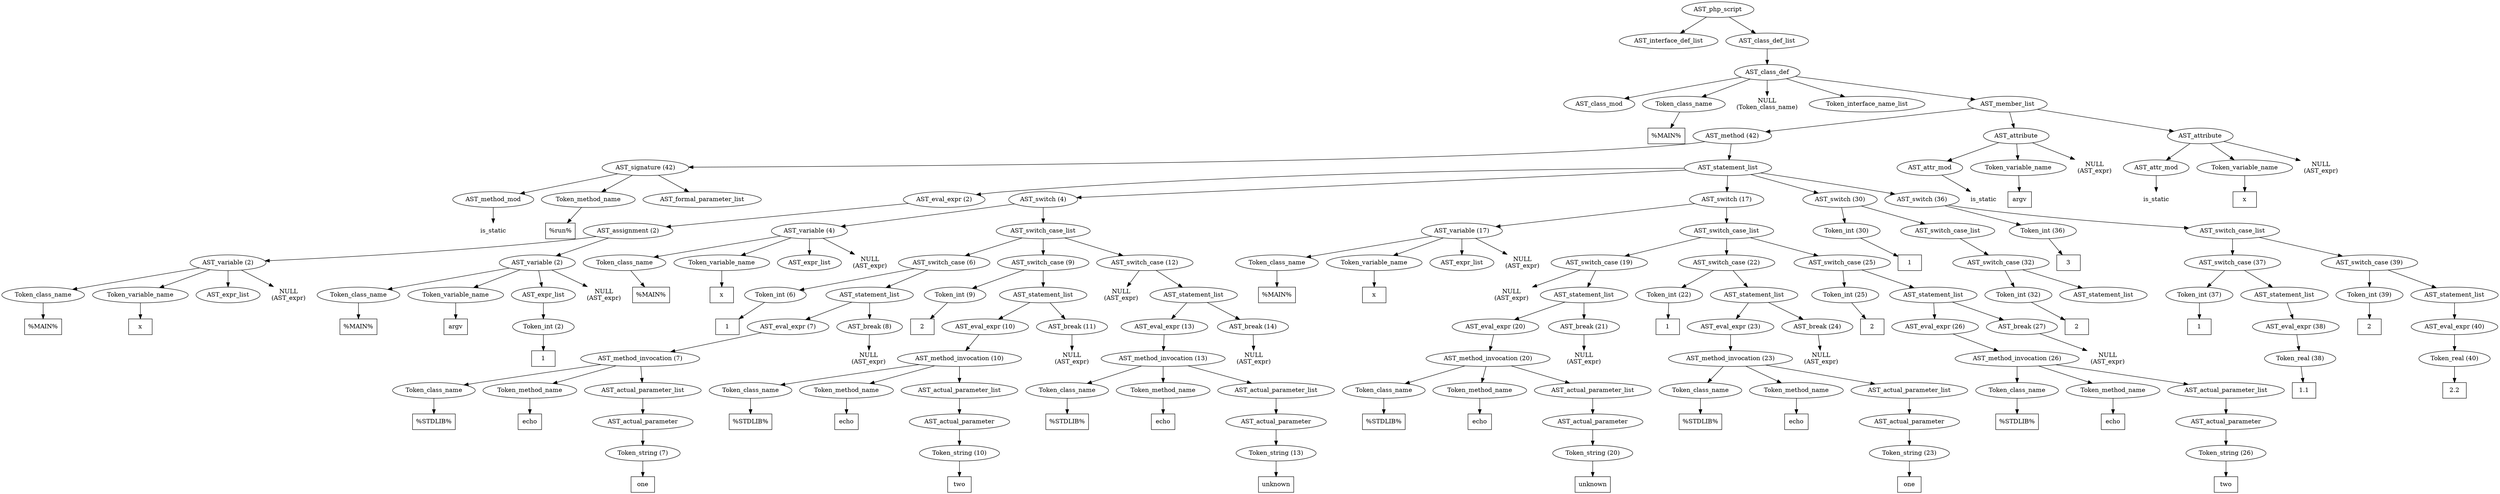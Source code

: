 /*
 * AST in dot format generated by phc -- the PHP compiler
 */

digraph AST {
node_0 [label="AST_php_script"];
node_1 [label="AST_interface_def_list"];
node_2 [label="AST_class_def_list"];
node_3 [label="AST_class_def"];
node_4 [label="AST_class_mod"];
node_5 [label="Token_class_name"];
node_6 [label="%MAIN%", shape=box]
node_5 -> node_6;
node_7 [label="NULL\n(Token_class_name)", shape=plaintext]
node_8 [label="Token_interface_name_list"];
node_9 [label="AST_member_list"];
node_10 [label="AST_method (42)"];
node_11 [label="AST_signature (42)"];
node_12 [label="AST_method_mod"];
node_13 [label="is_static", shape=plaintext]
node_12 -> node_13;
node_14 [label="Token_method_name"];
node_15 [label="%run%", shape=box]
node_14 -> node_15;
node_16 [label="AST_formal_parameter_list"];
node_11 -> node_16;
node_11 -> node_14;
node_11 -> node_12;
node_17 [label="AST_statement_list"];
node_18 [label="AST_eval_expr (2)"];
node_19 [label="AST_assignment (2)"];
node_20 [label="AST_variable (2)"];
node_21 [label="Token_class_name"];
node_22 [label="%MAIN%", shape=box]
node_21 -> node_22;
node_23 [label="Token_variable_name"];
node_24 [label="x", shape=box]
node_23 -> node_24;
node_25 [label="AST_expr_list"];
node_26 [label="NULL\n(AST_expr)", shape=plaintext]
node_20 -> node_26;
node_20 -> node_25;
node_20 -> node_23;
node_20 -> node_21;
node_27 [label="AST_variable (2)"];
node_28 [label="Token_class_name"];
node_29 [label="%MAIN%", shape=box]
node_28 -> node_29;
node_30 [label="Token_variable_name"];
node_31 [label="argv", shape=box]
node_30 -> node_31;
node_32 [label="AST_expr_list"];
node_33 [label="Token_int (2)"];
node_34 [label="1", shape=box]
node_33 -> node_34;
node_32 -> node_33;
node_35 [label="NULL\n(AST_expr)", shape=plaintext]
node_27 -> node_35;
node_27 -> node_32;
node_27 -> node_30;
node_27 -> node_28;
node_19 -> node_27;
node_19 -> node_20;
node_18 -> node_19;
node_36 [label="AST_switch (4)"];
node_37 [label="AST_variable (4)"];
node_38 [label="Token_class_name"];
node_39 [label="%MAIN%", shape=box]
node_38 -> node_39;
node_40 [label="Token_variable_name"];
node_41 [label="x", shape=box]
node_40 -> node_41;
node_42 [label="AST_expr_list"];
node_43 [label="NULL\n(AST_expr)", shape=plaintext]
node_37 -> node_43;
node_37 -> node_42;
node_37 -> node_40;
node_37 -> node_38;
node_44 [label="AST_switch_case_list"];
node_45 [label="AST_switch_case (6)"];
node_46 [label="Token_int (6)"];
node_47 [label="1", shape=box]
node_46 -> node_47;
node_48 [label="AST_statement_list"];
node_49 [label="AST_eval_expr (7)"];
node_50 [label="AST_method_invocation (7)"];
node_51 [label="Token_class_name"];
node_52 [label="%STDLIB%", shape=box]
node_51 -> node_52;
node_53 [label="Token_method_name"];
node_54 [label="echo", shape=box]
node_53 -> node_54;
node_55 [label="AST_actual_parameter_list"];
node_56 [label="AST_actual_parameter"];
node_57 [label="Token_string (7)"];
node_58 [label="one", shape=box]
node_57 -> node_58;
node_56 -> node_57;
node_55 -> node_56;
node_50 -> node_55;
node_50 -> node_53;
node_50 -> node_51;
node_49 -> node_50;
node_59 [label="AST_break (8)"];
node_60 [label="NULL\n(AST_expr)", shape=plaintext]
node_59 -> node_60;
node_48 -> node_59;
node_48 -> node_49;
node_45 -> node_48;
node_45 -> node_46;
node_61 [label="AST_switch_case (9)"];
node_62 [label="Token_int (9)"];
node_63 [label="2", shape=box]
node_62 -> node_63;
node_64 [label="AST_statement_list"];
node_65 [label="AST_eval_expr (10)"];
node_66 [label="AST_method_invocation (10)"];
node_67 [label="Token_class_name"];
node_68 [label="%STDLIB%", shape=box]
node_67 -> node_68;
node_69 [label="Token_method_name"];
node_70 [label="echo", shape=box]
node_69 -> node_70;
node_71 [label="AST_actual_parameter_list"];
node_72 [label="AST_actual_parameter"];
node_73 [label="Token_string (10)"];
node_74 [label="two", shape=box]
node_73 -> node_74;
node_72 -> node_73;
node_71 -> node_72;
node_66 -> node_71;
node_66 -> node_69;
node_66 -> node_67;
node_65 -> node_66;
node_75 [label="AST_break (11)"];
node_76 [label="NULL\n(AST_expr)", shape=plaintext]
node_75 -> node_76;
node_64 -> node_75;
node_64 -> node_65;
node_61 -> node_64;
node_61 -> node_62;
node_77 [label="AST_switch_case (12)"];
node_78 [label="NULL\n(AST_expr)", shape=plaintext]
node_79 [label="AST_statement_list"];
node_80 [label="AST_eval_expr (13)"];
node_81 [label="AST_method_invocation (13)"];
node_82 [label="Token_class_name"];
node_83 [label="%STDLIB%", shape=box]
node_82 -> node_83;
node_84 [label="Token_method_name"];
node_85 [label="echo", shape=box]
node_84 -> node_85;
node_86 [label="AST_actual_parameter_list"];
node_87 [label="AST_actual_parameter"];
node_88 [label="Token_string (13)"];
node_89 [label="unknown", shape=box]
node_88 -> node_89;
node_87 -> node_88;
node_86 -> node_87;
node_81 -> node_86;
node_81 -> node_84;
node_81 -> node_82;
node_80 -> node_81;
node_90 [label="AST_break (14)"];
node_91 [label="NULL\n(AST_expr)", shape=plaintext]
node_90 -> node_91;
node_79 -> node_90;
node_79 -> node_80;
node_77 -> node_79;
node_77 -> node_78;
node_44 -> node_77;
node_44 -> node_61;
node_44 -> node_45;
node_36 -> node_44;
node_36 -> node_37;
node_92 [label="AST_switch (17)"];
node_93 [label="AST_variable (17)"];
node_94 [label="Token_class_name"];
node_95 [label="%MAIN%", shape=box]
node_94 -> node_95;
node_96 [label="Token_variable_name"];
node_97 [label="x", shape=box]
node_96 -> node_97;
node_98 [label="AST_expr_list"];
node_99 [label="NULL\n(AST_expr)", shape=plaintext]
node_93 -> node_99;
node_93 -> node_98;
node_93 -> node_96;
node_93 -> node_94;
node_100 [label="AST_switch_case_list"];
node_101 [label="AST_switch_case (19)"];
node_102 [label="NULL\n(AST_expr)", shape=plaintext]
node_103 [label="AST_statement_list"];
node_104 [label="AST_eval_expr (20)"];
node_105 [label="AST_method_invocation (20)"];
node_106 [label="Token_class_name"];
node_107 [label="%STDLIB%", shape=box]
node_106 -> node_107;
node_108 [label="Token_method_name"];
node_109 [label="echo", shape=box]
node_108 -> node_109;
node_110 [label="AST_actual_parameter_list"];
node_111 [label="AST_actual_parameter"];
node_112 [label="Token_string (20)"];
node_113 [label="unknown", shape=box]
node_112 -> node_113;
node_111 -> node_112;
node_110 -> node_111;
node_105 -> node_110;
node_105 -> node_108;
node_105 -> node_106;
node_104 -> node_105;
node_114 [label="AST_break (21)"];
node_115 [label="NULL\n(AST_expr)", shape=plaintext]
node_114 -> node_115;
node_103 -> node_114;
node_103 -> node_104;
node_101 -> node_103;
node_101 -> node_102;
node_116 [label="AST_switch_case (22)"];
node_117 [label="Token_int (22)"];
node_118 [label="1", shape=box]
node_117 -> node_118;
node_119 [label="AST_statement_list"];
node_120 [label="AST_eval_expr (23)"];
node_121 [label="AST_method_invocation (23)"];
node_122 [label="Token_class_name"];
node_123 [label="%STDLIB%", shape=box]
node_122 -> node_123;
node_124 [label="Token_method_name"];
node_125 [label="echo", shape=box]
node_124 -> node_125;
node_126 [label="AST_actual_parameter_list"];
node_127 [label="AST_actual_parameter"];
node_128 [label="Token_string (23)"];
node_129 [label="one", shape=box]
node_128 -> node_129;
node_127 -> node_128;
node_126 -> node_127;
node_121 -> node_126;
node_121 -> node_124;
node_121 -> node_122;
node_120 -> node_121;
node_130 [label="AST_break (24)"];
node_131 [label="NULL\n(AST_expr)", shape=plaintext]
node_130 -> node_131;
node_119 -> node_130;
node_119 -> node_120;
node_116 -> node_119;
node_116 -> node_117;
node_132 [label="AST_switch_case (25)"];
node_133 [label="Token_int (25)"];
node_134 [label="2", shape=box]
node_133 -> node_134;
node_135 [label="AST_statement_list"];
node_136 [label="AST_eval_expr (26)"];
node_137 [label="AST_method_invocation (26)"];
node_138 [label="Token_class_name"];
node_139 [label="%STDLIB%", shape=box]
node_138 -> node_139;
node_140 [label="Token_method_name"];
node_141 [label="echo", shape=box]
node_140 -> node_141;
node_142 [label="AST_actual_parameter_list"];
node_143 [label="AST_actual_parameter"];
node_144 [label="Token_string (26)"];
node_145 [label="two", shape=box]
node_144 -> node_145;
node_143 -> node_144;
node_142 -> node_143;
node_137 -> node_142;
node_137 -> node_140;
node_137 -> node_138;
node_136 -> node_137;
node_146 [label="AST_break (27)"];
node_147 [label="NULL\n(AST_expr)", shape=plaintext]
node_146 -> node_147;
node_135 -> node_146;
node_135 -> node_136;
node_132 -> node_135;
node_132 -> node_133;
node_100 -> node_132;
node_100 -> node_116;
node_100 -> node_101;
node_92 -> node_100;
node_92 -> node_93;
node_148 [label="AST_switch (30)"];
node_149 [label="Token_int (30)"];
node_150 [label="1", shape=box]
node_149 -> node_150;
node_151 [label="AST_switch_case_list"];
node_152 [label="AST_switch_case (32)"];
node_153 [label="Token_int (32)"];
node_154 [label="2", shape=box]
node_153 -> node_154;
node_155 [label="AST_statement_list"];
node_152 -> node_155;
node_152 -> node_153;
node_151 -> node_152;
node_148 -> node_151;
node_148 -> node_149;
node_156 [label="AST_switch (36)"];
node_157 [label="Token_int (36)"];
node_158 [label="3", shape=box]
node_157 -> node_158;
node_159 [label="AST_switch_case_list"];
node_160 [label="AST_switch_case (37)"];
node_161 [label="Token_int (37)"];
node_162 [label="1", shape=box]
node_161 -> node_162;
node_163 [label="AST_statement_list"];
node_164 [label="AST_eval_expr (38)"];
node_165 [label="Token_real (38)"];
node_166 [label="1.1", shape=box]
node_165 -> node_166;
node_164 -> node_165;
node_163 -> node_164;
node_160 -> node_163;
node_160 -> node_161;
node_167 [label="AST_switch_case (39)"];
node_168 [label="Token_int (39)"];
node_169 [label="2", shape=box]
node_168 -> node_169;
node_170 [label="AST_statement_list"];
node_171 [label="AST_eval_expr (40)"];
node_172 [label="Token_real (40)"];
node_173 [label="2.2", shape=box]
node_172 -> node_173;
node_171 -> node_172;
node_170 -> node_171;
node_167 -> node_170;
node_167 -> node_168;
node_159 -> node_167;
node_159 -> node_160;
node_156 -> node_159;
node_156 -> node_157;
node_17 -> node_156;
node_17 -> node_148;
node_17 -> node_92;
node_17 -> node_36;
node_17 -> node_18;
node_10 -> node_17;
node_10 -> node_11;
node_174 [label="AST_attribute"];
node_175 [label="AST_attr_mod"];
node_176 [label="is_static", shape=plaintext]
node_175 -> node_176;
node_177 [label="Token_variable_name"];
node_178 [label="argv", shape=box]
node_177 -> node_178;
node_179 [label="NULL\n(AST_expr)", shape=plaintext]
node_174 -> node_179;
node_174 -> node_177;
node_174 -> node_175;
node_180 [label="AST_attribute"];
node_181 [label="AST_attr_mod"];
node_182 [label="is_static", shape=plaintext]
node_181 -> node_182;
node_183 [label="Token_variable_name"];
node_184 [label="x", shape=box]
node_183 -> node_184;
node_185 [label="NULL\n(AST_expr)", shape=plaintext]
node_180 -> node_185;
node_180 -> node_183;
node_180 -> node_181;
node_9 -> node_180;
node_9 -> node_174;
node_9 -> node_10;
node_3 -> node_9;
node_3 -> node_8;
node_3 -> node_7;
node_3 -> node_5;
node_3 -> node_4;
node_2 -> node_3;
node_0 -> node_2;
node_0 -> node_1;
}
